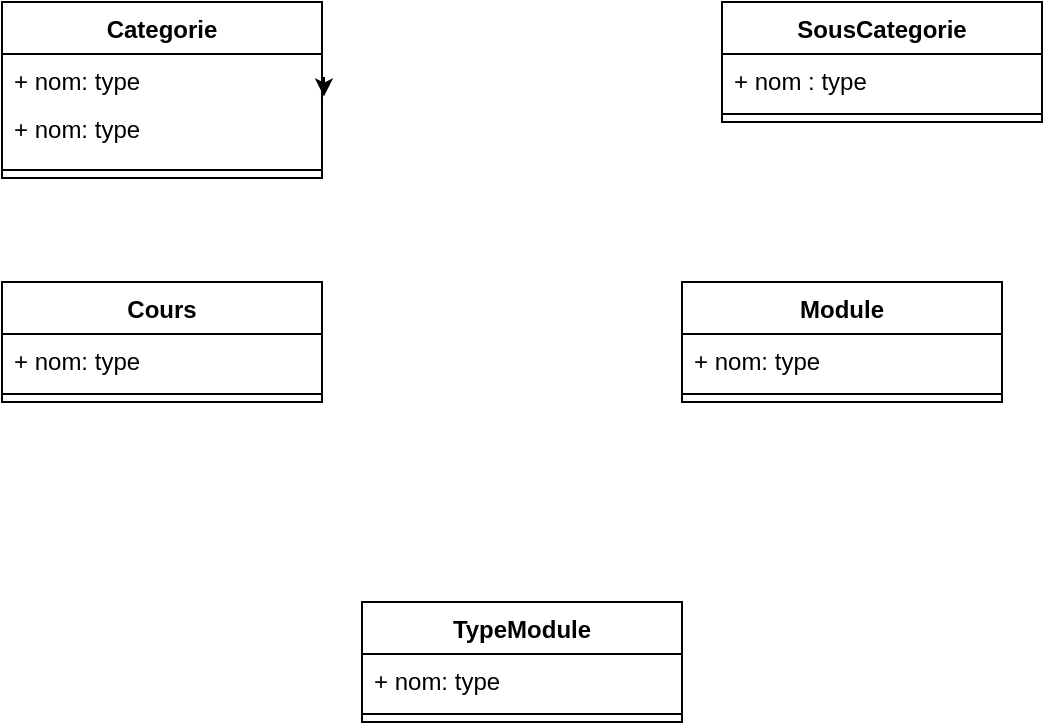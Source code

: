 <mxfile version="24.6.4" type="github">
  <diagram name="Page-1" id="5P17vd139ssyQPTO0akO">
    <mxGraphModel dx="1434" dy="780" grid="1" gridSize="10" guides="1" tooltips="1" connect="1" arrows="1" fold="1" page="1" pageScale="1" pageWidth="827" pageHeight="1169" math="0" shadow="0">
      <root>
        <mxCell id="0" />
        <mxCell id="1" parent="0" />
        <mxCell id="EZ8QYeV8vMr4wba3S9Pj-7" value="Categorie" style="swimlane;fontStyle=1;align=center;verticalAlign=top;childLayout=stackLayout;horizontal=1;startSize=26;horizontalStack=0;resizeParent=1;resizeParentMax=0;resizeLast=0;collapsible=1;marginBottom=0;whiteSpace=wrap;html=1;" vertex="1" parent="1">
          <mxGeometry x="120" y="80" width="160" height="88" as="geometry" />
        </mxCell>
        <mxCell id="EZ8QYeV8vMr4wba3S9Pj-8" value="+ nom: type" style="text;strokeColor=none;fillColor=none;align=left;verticalAlign=top;spacingLeft=4;spacingRight=4;overflow=hidden;rotatable=0;points=[[0,0.5],[1,0.5]];portConstraint=eastwest;whiteSpace=wrap;html=1;" vertex="1" parent="EZ8QYeV8vMr4wba3S9Pj-7">
          <mxGeometry y="26" width="160" height="24" as="geometry" />
        </mxCell>
        <mxCell id="EZ8QYeV8vMr4wba3S9Pj-25" value="+ nom: type" style="text;strokeColor=none;fillColor=none;align=left;verticalAlign=top;spacingLeft=4;spacingRight=4;overflow=hidden;rotatable=0;points=[[0,0.5],[1,0.5]];portConstraint=eastwest;whiteSpace=wrap;html=1;" vertex="1" parent="EZ8QYeV8vMr4wba3S9Pj-7">
          <mxGeometry y="50" width="160" height="30" as="geometry" />
        </mxCell>
        <mxCell id="EZ8QYeV8vMr4wba3S9Pj-9" value="" style="line;strokeWidth=1;fillColor=none;align=left;verticalAlign=middle;spacingTop=-1;spacingLeft=3;spacingRight=3;rotatable=0;labelPosition=right;points=[];portConstraint=eastwest;strokeColor=inherit;" vertex="1" parent="EZ8QYeV8vMr4wba3S9Pj-7">
          <mxGeometry y="80" width="160" height="8" as="geometry" />
        </mxCell>
        <mxCell id="EZ8QYeV8vMr4wba3S9Pj-23" style="edgeStyle=orthogonalEdgeStyle;rounded=0;orthogonalLoop=1;jettySize=auto;html=1;exitX=1;exitY=0.5;exitDx=0;exitDy=0;entryX=1.006;entryY=0.886;entryDx=0;entryDy=0;entryPerimeter=0;" edge="1" parent="EZ8QYeV8vMr4wba3S9Pj-7" source="EZ8QYeV8vMr4wba3S9Pj-8" target="EZ8QYeV8vMr4wba3S9Pj-8">
          <mxGeometry relative="1" as="geometry" />
        </mxCell>
        <mxCell id="EZ8QYeV8vMr4wba3S9Pj-11" value="SousCategorie" style="swimlane;fontStyle=1;align=center;verticalAlign=top;childLayout=stackLayout;horizontal=1;startSize=26;horizontalStack=0;resizeParent=1;resizeParentMax=0;resizeLast=0;collapsible=1;marginBottom=0;whiteSpace=wrap;html=1;" vertex="1" parent="1">
          <mxGeometry x="480" y="80" width="160" height="60" as="geometry" />
        </mxCell>
        <mxCell id="EZ8QYeV8vMr4wba3S9Pj-12" value="+ nom : type" style="text;strokeColor=none;fillColor=none;align=left;verticalAlign=top;spacingLeft=4;spacingRight=4;overflow=hidden;rotatable=0;points=[[0,0.5],[1,0.5]];portConstraint=eastwest;whiteSpace=wrap;html=1;" vertex="1" parent="EZ8QYeV8vMr4wba3S9Pj-11">
          <mxGeometry y="26" width="160" height="26" as="geometry" />
        </mxCell>
        <mxCell id="EZ8QYeV8vMr4wba3S9Pj-13" value="" style="line;strokeWidth=1;fillColor=none;align=left;verticalAlign=middle;spacingTop=-1;spacingLeft=3;spacingRight=3;rotatable=0;labelPosition=right;points=[];portConstraint=eastwest;strokeColor=inherit;" vertex="1" parent="EZ8QYeV8vMr4wba3S9Pj-11">
          <mxGeometry y="52" width="160" height="8" as="geometry" />
        </mxCell>
        <mxCell id="EZ8QYeV8vMr4wba3S9Pj-15" value="Cours" style="swimlane;fontStyle=1;align=center;verticalAlign=top;childLayout=stackLayout;horizontal=1;startSize=26;horizontalStack=0;resizeParent=1;resizeParentMax=0;resizeLast=0;collapsible=1;marginBottom=0;whiteSpace=wrap;html=1;" vertex="1" parent="1">
          <mxGeometry x="120" y="220" width="160" height="60" as="geometry" />
        </mxCell>
        <mxCell id="EZ8QYeV8vMr4wba3S9Pj-16" value="+ nom: type" style="text;strokeColor=none;fillColor=none;align=left;verticalAlign=top;spacingLeft=4;spacingRight=4;overflow=hidden;rotatable=0;points=[[0,0.5],[1,0.5]];portConstraint=eastwest;whiteSpace=wrap;html=1;" vertex="1" parent="EZ8QYeV8vMr4wba3S9Pj-15">
          <mxGeometry y="26" width="160" height="26" as="geometry" />
        </mxCell>
        <mxCell id="EZ8QYeV8vMr4wba3S9Pj-17" value="" style="line;strokeWidth=1;fillColor=none;align=left;verticalAlign=middle;spacingTop=-1;spacingLeft=3;spacingRight=3;rotatable=0;labelPosition=right;points=[];portConstraint=eastwest;strokeColor=inherit;" vertex="1" parent="EZ8QYeV8vMr4wba3S9Pj-15">
          <mxGeometry y="52" width="160" height="8" as="geometry" />
        </mxCell>
        <mxCell id="EZ8QYeV8vMr4wba3S9Pj-19" value="Module" style="swimlane;fontStyle=1;align=center;verticalAlign=top;childLayout=stackLayout;horizontal=1;startSize=26;horizontalStack=0;resizeParent=1;resizeParentMax=0;resizeLast=0;collapsible=1;marginBottom=0;whiteSpace=wrap;html=1;" vertex="1" parent="1">
          <mxGeometry x="460" y="220" width="160" height="60" as="geometry" />
        </mxCell>
        <mxCell id="EZ8QYeV8vMr4wba3S9Pj-20" value="+ nom: type" style="text;strokeColor=none;fillColor=none;align=left;verticalAlign=top;spacingLeft=4;spacingRight=4;overflow=hidden;rotatable=0;points=[[0,0.5],[1,0.5]];portConstraint=eastwest;whiteSpace=wrap;html=1;" vertex="1" parent="EZ8QYeV8vMr4wba3S9Pj-19">
          <mxGeometry y="26" width="160" height="26" as="geometry" />
        </mxCell>
        <mxCell id="EZ8QYeV8vMr4wba3S9Pj-21" value="" style="line;strokeWidth=1;fillColor=none;align=left;verticalAlign=middle;spacingTop=-1;spacingLeft=3;spacingRight=3;rotatable=0;labelPosition=right;points=[];portConstraint=eastwest;strokeColor=inherit;" vertex="1" parent="EZ8QYeV8vMr4wba3S9Pj-19">
          <mxGeometry y="52" width="160" height="8" as="geometry" />
        </mxCell>
        <mxCell id="EZ8QYeV8vMr4wba3S9Pj-26" value="TypeModule" style="swimlane;fontStyle=1;align=center;verticalAlign=top;childLayout=stackLayout;horizontal=1;startSize=26;horizontalStack=0;resizeParent=1;resizeParentMax=0;resizeLast=0;collapsible=1;marginBottom=0;whiteSpace=wrap;html=1;" vertex="1" parent="1">
          <mxGeometry x="300" y="380" width="160" height="60" as="geometry" />
        </mxCell>
        <mxCell id="EZ8QYeV8vMr4wba3S9Pj-27" value="+ nom: type" style="text;strokeColor=none;fillColor=none;align=left;verticalAlign=top;spacingLeft=4;spacingRight=4;overflow=hidden;rotatable=0;points=[[0,0.5],[1,0.5]];portConstraint=eastwest;whiteSpace=wrap;html=1;" vertex="1" parent="EZ8QYeV8vMr4wba3S9Pj-26">
          <mxGeometry y="26" width="160" height="26" as="geometry" />
        </mxCell>
        <mxCell id="EZ8QYeV8vMr4wba3S9Pj-28" value="" style="line;strokeWidth=1;fillColor=none;align=left;verticalAlign=middle;spacingTop=-1;spacingLeft=3;spacingRight=3;rotatable=0;labelPosition=right;points=[];portConstraint=eastwest;strokeColor=inherit;" vertex="1" parent="EZ8QYeV8vMr4wba3S9Pj-26">
          <mxGeometry y="52" width="160" height="8" as="geometry" />
        </mxCell>
      </root>
    </mxGraphModel>
  </diagram>
</mxfile>
